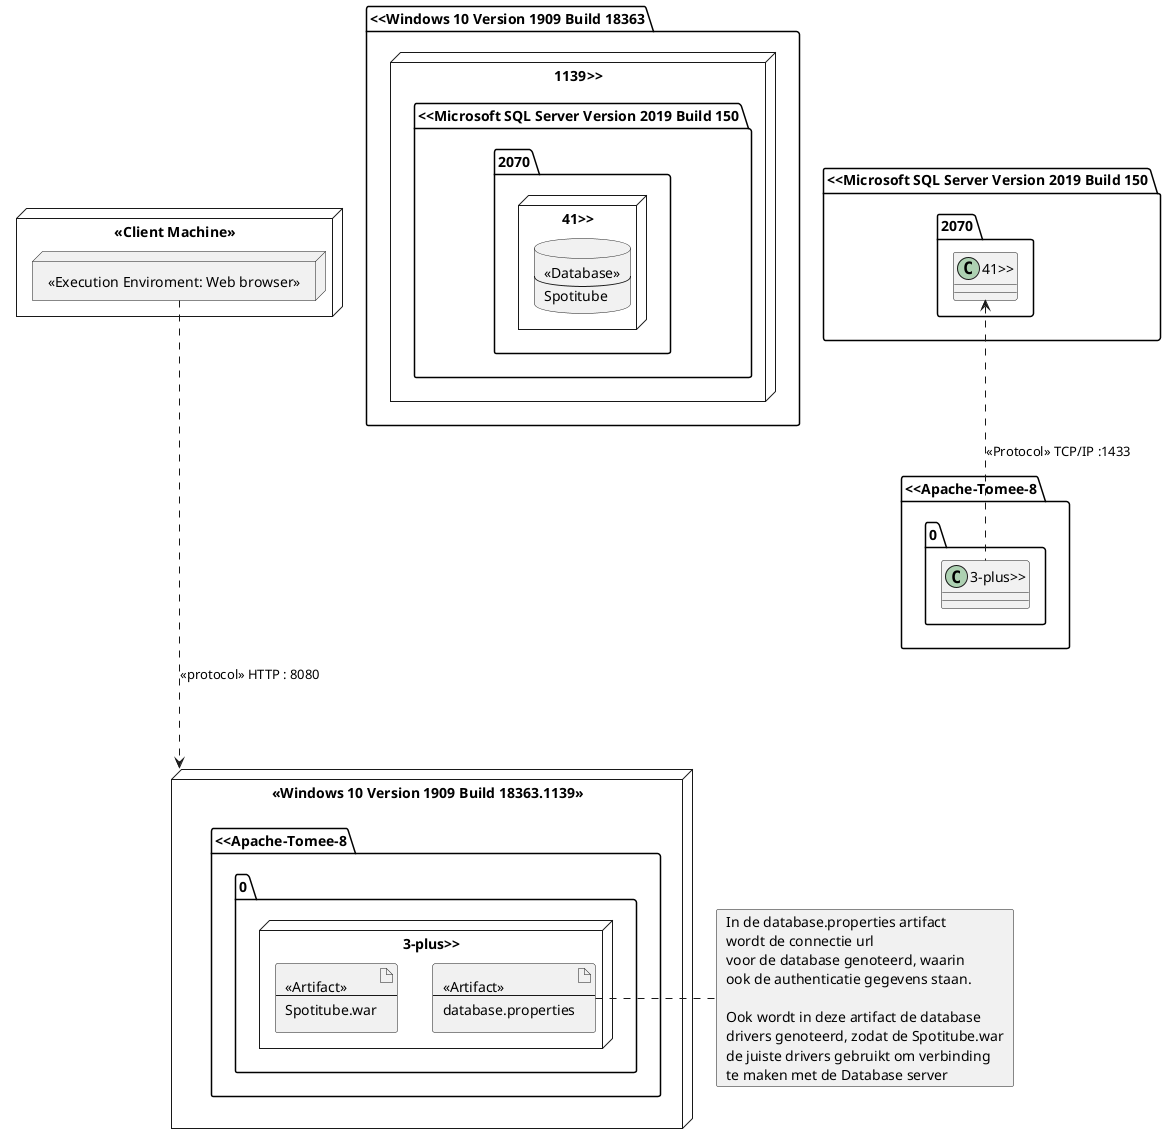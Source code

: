 @startuml

Card card [
    In de database.properties artifact
    wordt de connectie url
    voor de database genoteerd, waarin
    ook de authenticatie gegevens staan.

    Ook wordt in deze artifact de database
    drivers genoteerd, zodat de Spotitube.war
    de juiste drivers gebruikt om verbinding
    te maken met de Database server
]
Node "<<Client Machine>>"{
    Node Execution_Enviroment[
        <<Execution Enviroment: Web browser>>
    ]
}

Node "<<Windows 10 Version 1909 Build 18363.1139>>" {
    Node "<<Microsoft SQL Server Version 2019 Build 150.2070.41>>"{
        Database Spotitube[
            <<Database>>
            ---
            Spotitube
            ]
    }

}

Node "<<Windows 10 Version 1909 Build 18363.1139>>" as B {
    Node "<<Apache-Tomee-8.0.3-plus>>"{
    artifact spotitube[
        <<Artifact>>
        ---
        Spotitube.war
    ]
    artifact Database[
        <<Artifact>>
        ---
        database.properties
    ]
}
}



B <..up.. Execution_Enviroment : <<protocol>> HTTP : 8080
"<<Apache-Tomee-8.0.3-plus>>" .up.> "<<Microsoft SQL Server Version 2019 Build 150.2070.41>>" : <<Protocol>> TCP/IP :1433
Database ..right.. card



@enduml